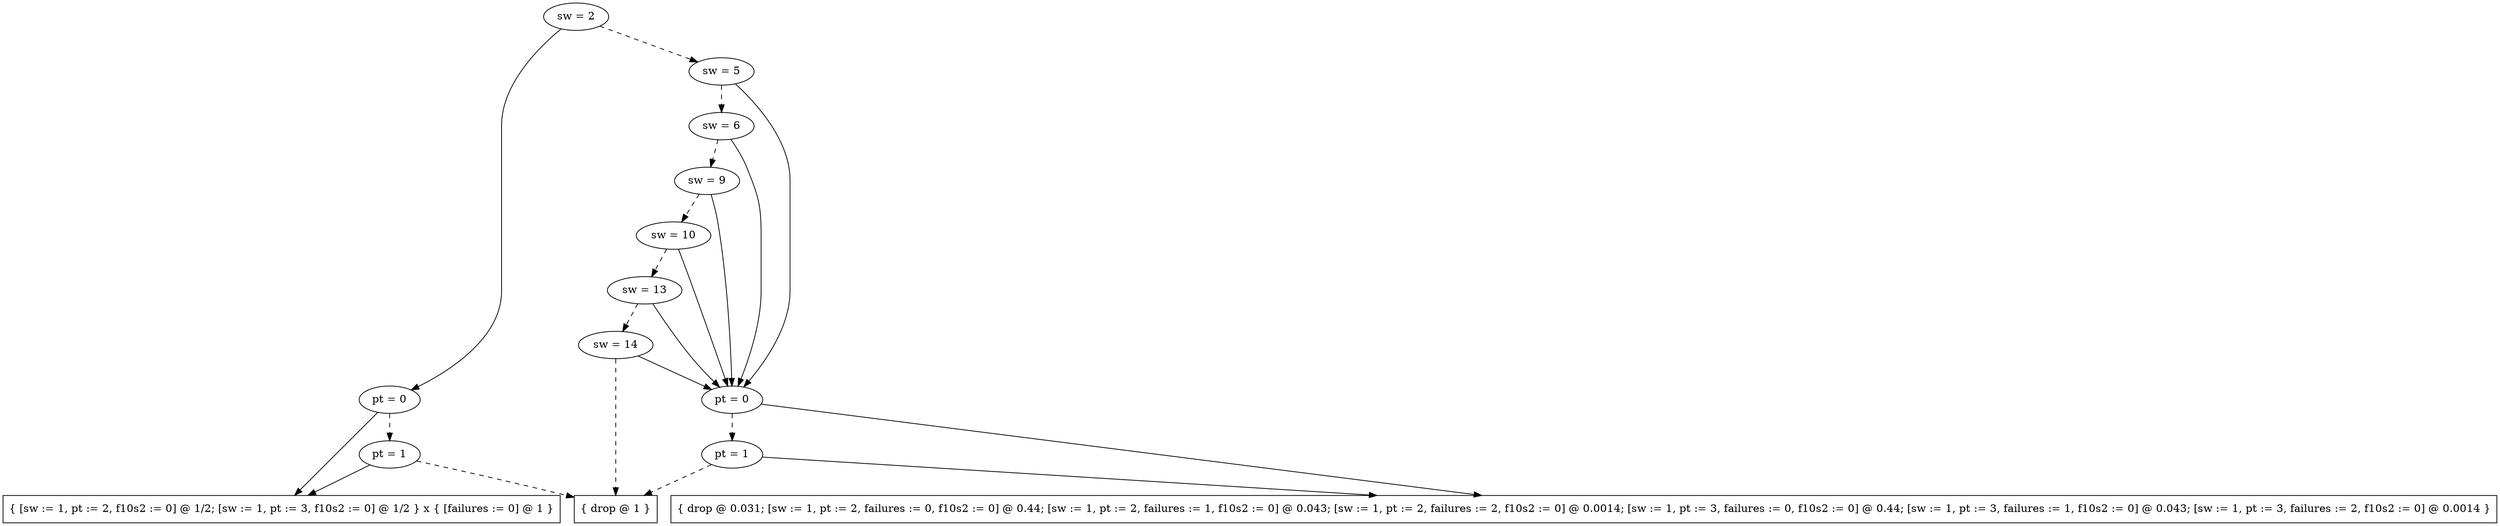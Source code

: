 digraph tdk {
3336 [label="sw = 2"];
3336 -> 3321;
3336 -> 3334 [style="dashed"];
3321 [label="pt = 0"];
3321 -> 3240;
3321 -> 3268 [style="dashed"];
3240 [shape=box label="{ [sw := 1, pt := 2, f10s2 := 0] @ 1/2; [sw := 1, pt := 3, f10s2 := 0] @ 1/2 } x { [failures := 0] @ 1 }"];
3268 [label="pt = 1"];
3268 -> 3240;
3268 -> 0 [style="dashed"];
0 [shape=box label="{ drop @ 1 }"];
3334 [label="sw = 5"];
3334 -> 3306;
3334 -> 3332 [style="dashed"];
3306 [label="pt = 0"];
3306 -> 3211;
3306 -> 3253 [style="dashed"];
3211 [shape=box label="{ drop @ 0.031; [sw := 1, pt := 2, failures := 0, f10s2 := 0] @ 0.44; [sw := 1, pt := 2, failures := 1, f10s2 := 0] @ 0.043; [sw := 1, pt := 2, failures := 2, f10s2 := 0] @ 0.0014; [sw := 1, pt := 3, failures := 0, f10s2 := 0] @ 0.44; [sw := 1, pt := 3, failures := 1, f10s2 := 0] @ 0.043; [sw := 1, pt := 3, failures := 2, f10s2 := 0] @ 0.0014 }"];
3253 [label="pt = 1"];
3253 -> 3211;
3253 -> 0 [style="dashed"];
3332 [label="sw = 6"];
3332 -> 3306;
3332 -> 3330 [style="dashed"];
3330 [label="sw = 9"];
3330 -> 3306;
3330 -> 3328 [style="dashed"];
3328 [label="sw = 10"];
3328 -> 3306;
3328 -> 3326 [style="dashed"];
3326 [label="sw = 13"];
3326 -> 3306;
3326 -> 3324 [style="dashed"];
3324 [label="sw = 14"];
3324 -> 3306;
3324 -> 0 [style="dashed"];
{rank=same; 3328 ;}
{rank=same; 3268 3253 ;}
{rank=same; 3334 ;}
{rank=same; 3330 ;}
{rank=same; 3336 ;}
{rank=same; 3324 ;}
{rank=same; 3326 ;}
{rank=same; 3332 ;}
{rank=same; 3321 3306 ;}
}
